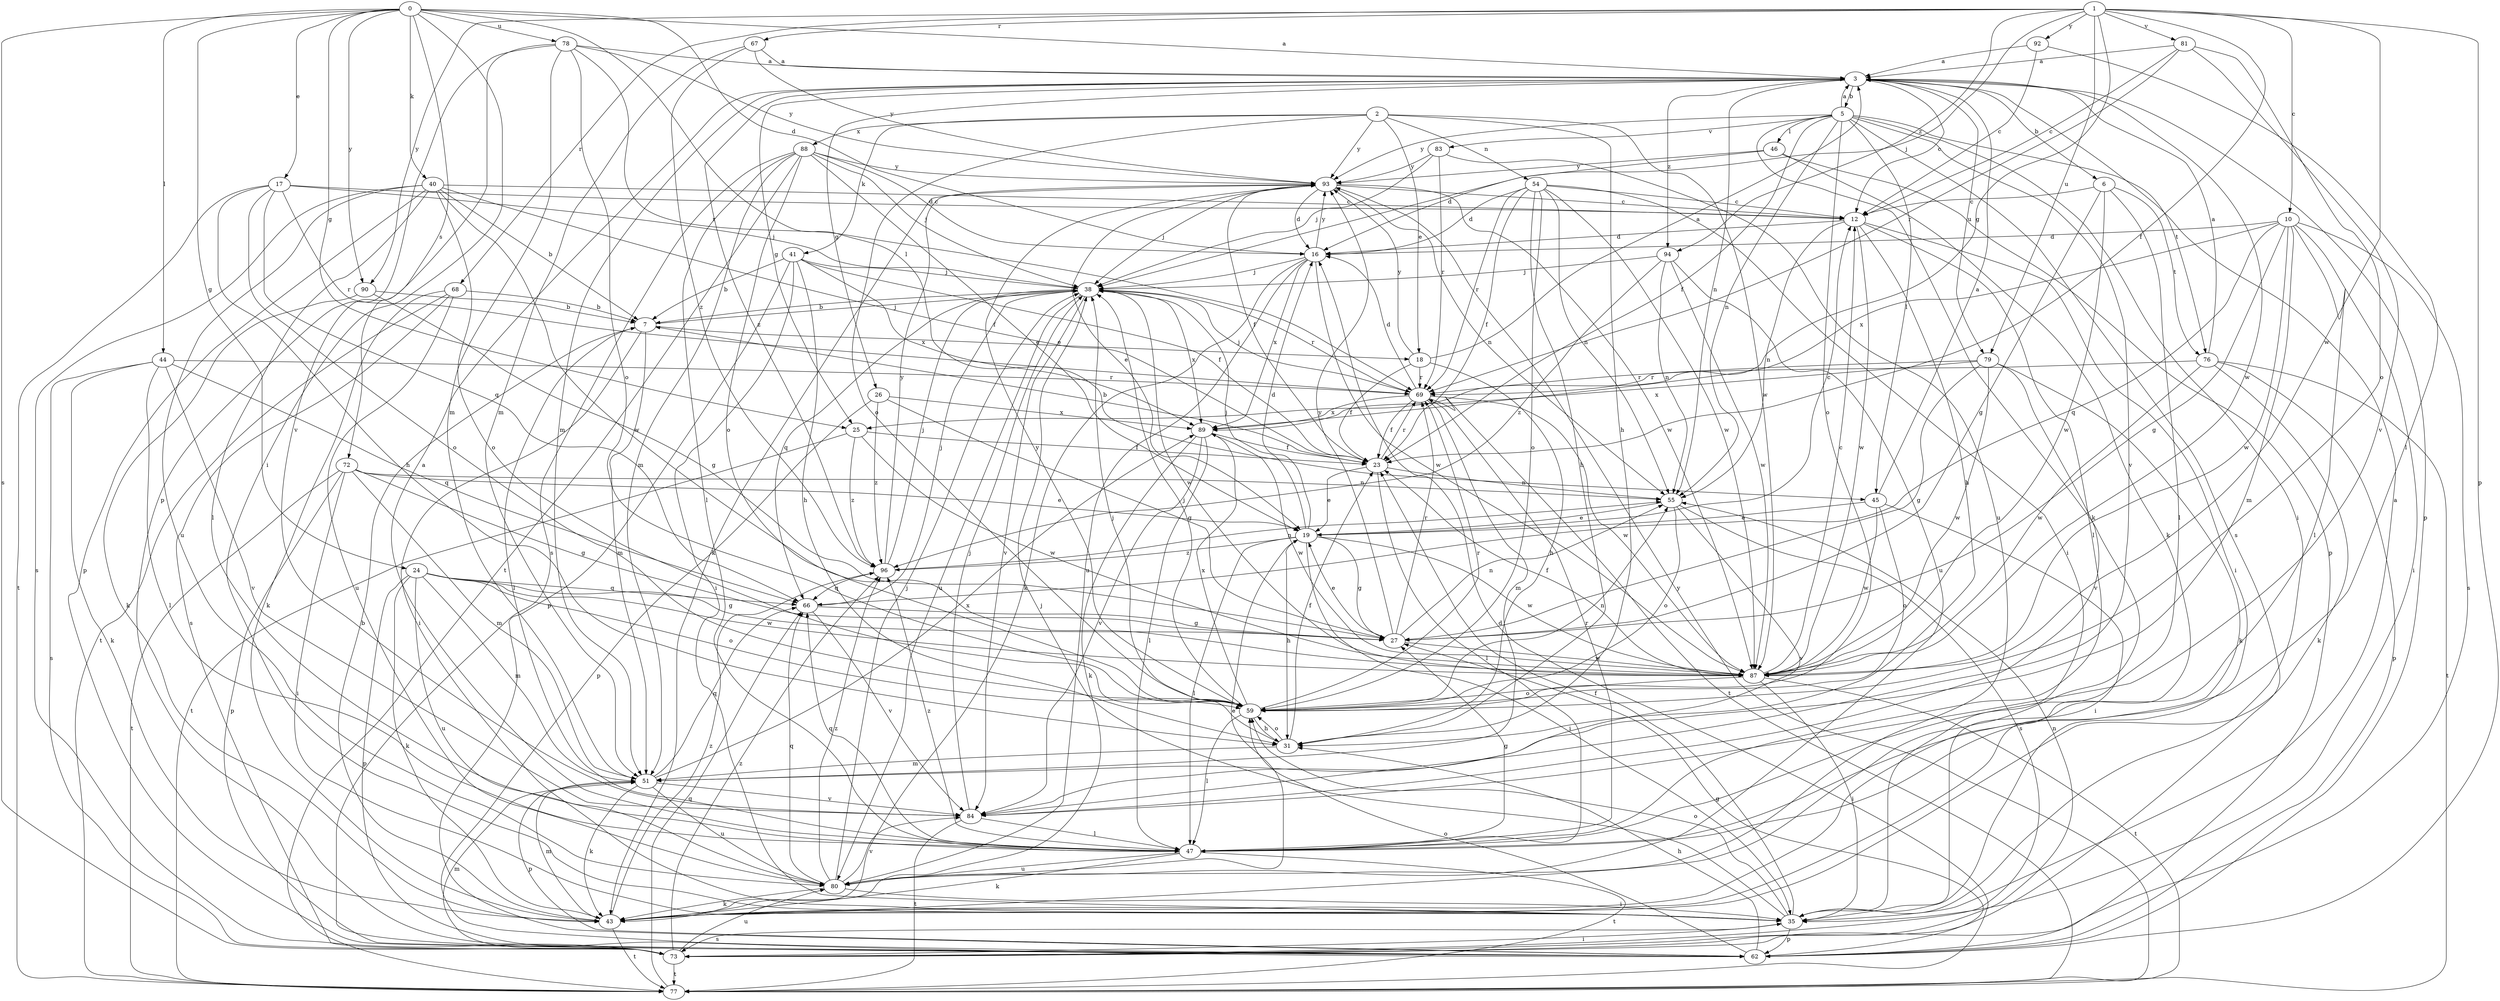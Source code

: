 strict digraph  {
0;
1;
2;
3;
5;
6;
7;
10;
12;
16;
17;
18;
19;
23;
24;
25;
26;
27;
31;
35;
38;
40;
41;
43;
44;
45;
46;
47;
51;
54;
55;
59;
62;
66;
67;
68;
69;
72;
73;
76;
77;
78;
79;
80;
81;
83;
84;
87;
88;
89;
90;
92;
93;
94;
96;
0 -> 3  [label=a];
0 -> 16  [label=d];
0 -> 17  [label=e];
0 -> 24  [label=g];
0 -> 25  [label=g];
0 -> 35  [label=i];
0 -> 40  [label=k];
0 -> 44  [label=l];
0 -> 45  [label=l];
0 -> 72  [label=s];
0 -> 73  [label=s];
0 -> 78  [label=u];
0 -> 90  [label=y];
1 -> 10  [label=c];
1 -> 23  [label=f];
1 -> 25  [label=g];
1 -> 38  [label=j];
1 -> 62  [label=p];
1 -> 67  [label=r];
1 -> 68  [label=r];
1 -> 79  [label=u];
1 -> 81  [label=v];
1 -> 87  [label=w];
1 -> 90  [label=y];
1 -> 92  [label=y];
1 -> 94  [label=z];
2 -> 18  [label=e];
2 -> 31  [label=h];
2 -> 41  [label=k];
2 -> 54  [label=n];
2 -> 59  [label=o];
2 -> 87  [label=w];
2 -> 88  [label=x];
2 -> 93  [label=y];
3 -> 5  [label=b];
3 -> 6  [label=b];
3 -> 12  [label=c];
3 -> 25  [label=g];
3 -> 26  [label=g];
3 -> 51  [label=m];
3 -> 55  [label=n];
3 -> 62  [label=p];
3 -> 79  [label=u];
3 -> 87  [label=w];
3 -> 94  [label=z];
3 -> 96  [label=z];
5 -> 3  [label=a];
5 -> 23  [label=f];
5 -> 35  [label=i];
5 -> 43  [label=k];
5 -> 45  [label=l];
5 -> 46  [label=l];
5 -> 55  [label=n];
5 -> 59  [label=o];
5 -> 73  [label=s];
5 -> 76  [label=t];
5 -> 83  [label=v];
5 -> 84  [label=v];
5 -> 93  [label=y];
6 -> 12  [label=c];
6 -> 27  [label=g];
6 -> 47  [label=l];
6 -> 76  [label=t];
6 -> 87  [label=w];
7 -> 18  [label=e];
7 -> 35  [label=i];
7 -> 38  [label=j];
7 -> 47  [label=l];
7 -> 51  [label=m];
10 -> 16  [label=d];
10 -> 27  [label=g];
10 -> 35  [label=i];
10 -> 47  [label=l];
10 -> 51  [label=m];
10 -> 66  [label=q];
10 -> 73  [label=s];
10 -> 87  [label=w];
10 -> 89  [label=x];
12 -> 16  [label=d];
12 -> 31  [label=h];
12 -> 35  [label=i];
12 -> 47  [label=l];
12 -> 55  [label=n];
12 -> 87  [label=w];
16 -> 38  [label=j];
16 -> 43  [label=k];
16 -> 80  [label=u];
16 -> 87  [label=w];
16 -> 89  [label=x];
16 -> 93  [label=y];
17 -> 12  [label=c];
17 -> 31  [label=h];
17 -> 38  [label=j];
17 -> 59  [label=o];
17 -> 66  [label=q];
17 -> 69  [label=r];
17 -> 77  [label=t];
18 -> 3  [label=a];
18 -> 23  [label=f];
18 -> 31  [label=h];
18 -> 69  [label=r];
18 -> 93  [label=y];
19 -> 12  [label=c];
19 -> 16  [label=d];
19 -> 27  [label=g];
19 -> 31  [label=h];
19 -> 35  [label=i];
19 -> 38  [label=j];
19 -> 47  [label=l];
19 -> 87  [label=w];
19 -> 96  [label=z];
23 -> 7  [label=b];
23 -> 19  [label=e];
23 -> 47  [label=l];
23 -> 55  [label=n];
23 -> 69  [label=r];
24 -> 27  [label=g];
24 -> 43  [label=k];
24 -> 51  [label=m];
24 -> 59  [label=o];
24 -> 62  [label=p];
24 -> 66  [label=q];
24 -> 80  [label=u];
24 -> 87  [label=w];
25 -> 23  [label=f];
25 -> 77  [label=t];
25 -> 87  [label=w];
25 -> 96  [label=z];
26 -> 27  [label=g];
26 -> 62  [label=p];
26 -> 89  [label=x];
26 -> 96  [label=z];
27 -> 19  [label=e];
27 -> 55  [label=n];
27 -> 69  [label=r];
27 -> 87  [label=w];
27 -> 93  [label=y];
31 -> 23  [label=f];
31 -> 38  [label=j];
31 -> 51  [label=m];
31 -> 59  [label=o];
35 -> 3  [label=a];
35 -> 23  [label=f];
35 -> 38  [label=j];
35 -> 59  [label=o];
35 -> 62  [label=p];
35 -> 73  [label=s];
38 -> 7  [label=b];
38 -> 66  [label=q];
38 -> 69  [label=r];
38 -> 80  [label=u];
38 -> 84  [label=v];
38 -> 87  [label=w];
38 -> 89  [label=x];
40 -> 7  [label=b];
40 -> 12  [label=c];
40 -> 23  [label=f];
40 -> 47  [label=l];
40 -> 59  [label=o];
40 -> 62  [label=p];
40 -> 73  [label=s];
40 -> 80  [label=u];
40 -> 87  [label=w];
41 -> 7  [label=b];
41 -> 23  [label=f];
41 -> 31  [label=h];
41 -> 35  [label=i];
41 -> 38  [label=j];
41 -> 62  [label=p];
41 -> 89  [label=x];
43 -> 7  [label=b];
43 -> 51  [label=m];
43 -> 77  [label=t];
43 -> 96  [label=z];
44 -> 43  [label=k];
44 -> 47  [label=l];
44 -> 66  [label=q];
44 -> 69  [label=r];
44 -> 73  [label=s];
44 -> 84  [label=v];
45 -> 3  [label=a];
45 -> 19  [label=e];
45 -> 35  [label=i];
45 -> 59  [label=o];
45 -> 87  [label=w];
46 -> 16  [label=d];
46 -> 43  [label=k];
46 -> 62  [label=p];
46 -> 93  [label=y];
47 -> 3  [label=a];
47 -> 27  [label=g];
47 -> 43  [label=k];
47 -> 66  [label=q];
47 -> 69  [label=r];
47 -> 77  [label=t];
47 -> 80  [label=u];
47 -> 96  [label=z];
51 -> 43  [label=k];
51 -> 62  [label=p];
51 -> 66  [label=q];
51 -> 80  [label=u];
51 -> 84  [label=v];
51 -> 89  [label=x];
54 -> 12  [label=c];
54 -> 16  [label=d];
54 -> 23  [label=f];
54 -> 31  [label=h];
54 -> 35  [label=i];
54 -> 55  [label=n];
54 -> 59  [label=o];
54 -> 69  [label=r];
54 -> 87  [label=w];
55 -> 19  [label=e];
55 -> 59  [label=o];
55 -> 73  [label=s];
55 -> 84  [label=v];
59 -> 31  [label=h];
59 -> 38  [label=j];
59 -> 47  [label=l];
59 -> 55  [label=n];
59 -> 69  [label=r];
59 -> 89  [label=x];
59 -> 93  [label=y];
62 -> 27  [label=g];
62 -> 31  [label=h];
62 -> 59  [label=o];
66 -> 27  [label=g];
66 -> 38  [label=j];
66 -> 84  [label=v];
67 -> 3  [label=a];
67 -> 51  [label=m];
67 -> 93  [label=y];
67 -> 96  [label=z];
68 -> 7  [label=b];
68 -> 43  [label=k];
68 -> 73  [label=s];
68 -> 77  [label=t];
68 -> 80  [label=u];
69 -> 16  [label=d];
69 -> 23  [label=f];
69 -> 38  [label=j];
69 -> 51  [label=m];
69 -> 77  [label=t];
69 -> 87  [label=w];
69 -> 89  [label=x];
72 -> 19  [label=e];
72 -> 27  [label=g];
72 -> 35  [label=i];
72 -> 51  [label=m];
72 -> 55  [label=n];
72 -> 62  [label=p];
72 -> 77  [label=t];
73 -> 35  [label=i];
73 -> 51  [label=m];
73 -> 55  [label=n];
73 -> 77  [label=t];
73 -> 80  [label=u];
73 -> 96  [label=z];
76 -> 3  [label=a];
76 -> 43  [label=k];
76 -> 62  [label=p];
76 -> 69  [label=r];
76 -> 77  [label=t];
76 -> 87  [label=w];
77 -> 16  [label=d];
77 -> 66  [label=q];
77 -> 93  [label=y];
78 -> 3  [label=a];
78 -> 51  [label=m];
78 -> 59  [label=o];
78 -> 62  [label=p];
78 -> 69  [label=r];
78 -> 84  [label=v];
78 -> 93  [label=y];
79 -> 27  [label=g];
79 -> 43  [label=k];
79 -> 69  [label=r];
79 -> 84  [label=v];
79 -> 87  [label=w];
79 -> 89  [label=x];
80 -> 19  [label=e];
80 -> 35  [label=i];
80 -> 38  [label=j];
80 -> 43  [label=k];
80 -> 66  [label=q];
80 -> 84  [label=v];
80 -> 96  [label=z];
81 -> 3  [label=a];
81 -> 12  [label=c];
81 -> 59  [label=o];
81 -> 69  [label=r];
81 -> 84  [label=v];
83 -> 38  [label=j];
83 -> 69  [label=r];
83 -> 80  [label=u];
83 -> 93  [label=y];
84 -> 38  [label=j];
84 -> 47  [label=l];
84 -> 77  [label=t];
87 -> 12  [label=c];
87 -> 23  [label=f];
87 -> 35  [label=i];
87 -> 59  [label=o];
87 -> 77  [label=t];
88 -> 16  [label=d];
88 -> 19  [label=e];
88 -> 38  [label=j];
88 -> 47  [label=l];
88 -> 51  [label=m];
88 -> 59  [label=o];
88 -> 73  [label=s];
88 -> 77  [label=t];
88 -> 93  [label=y];
89 -> 23  [label=f];
89 -> 43  [label=k];
89 -> 47  [label=l];
89 -> 84  [label=v];
89 -> 87  [label=w];
90 -> 7  [label=b];
90 -> 27  [label=g];
90 -> 43  [label=k];
92 -> 3  [label=a];
92 -> 12  [label=c];
92 -> 47  [label=l];
93 -> 12  [label=c];
93 -> 16  [label=d];
93 -> 19  [label=e];
93 -> 23  [label=f];
93 -> 38  [label=j];
93 -> 43  [label=k];
93 -> 55  [label=n];
93 -> 87  [label=w];
94 -> 38  [label=j];
94 -> 55  [label=n];
94 -> 80  [label=u];
94 -> 87  [label=w];
94 -> 96  [label=z];
96 -> 38  [label=j];
96 -> 55  [label=n];
96 -> 66  [label=q];
96 -> 93  [label=y];
}
